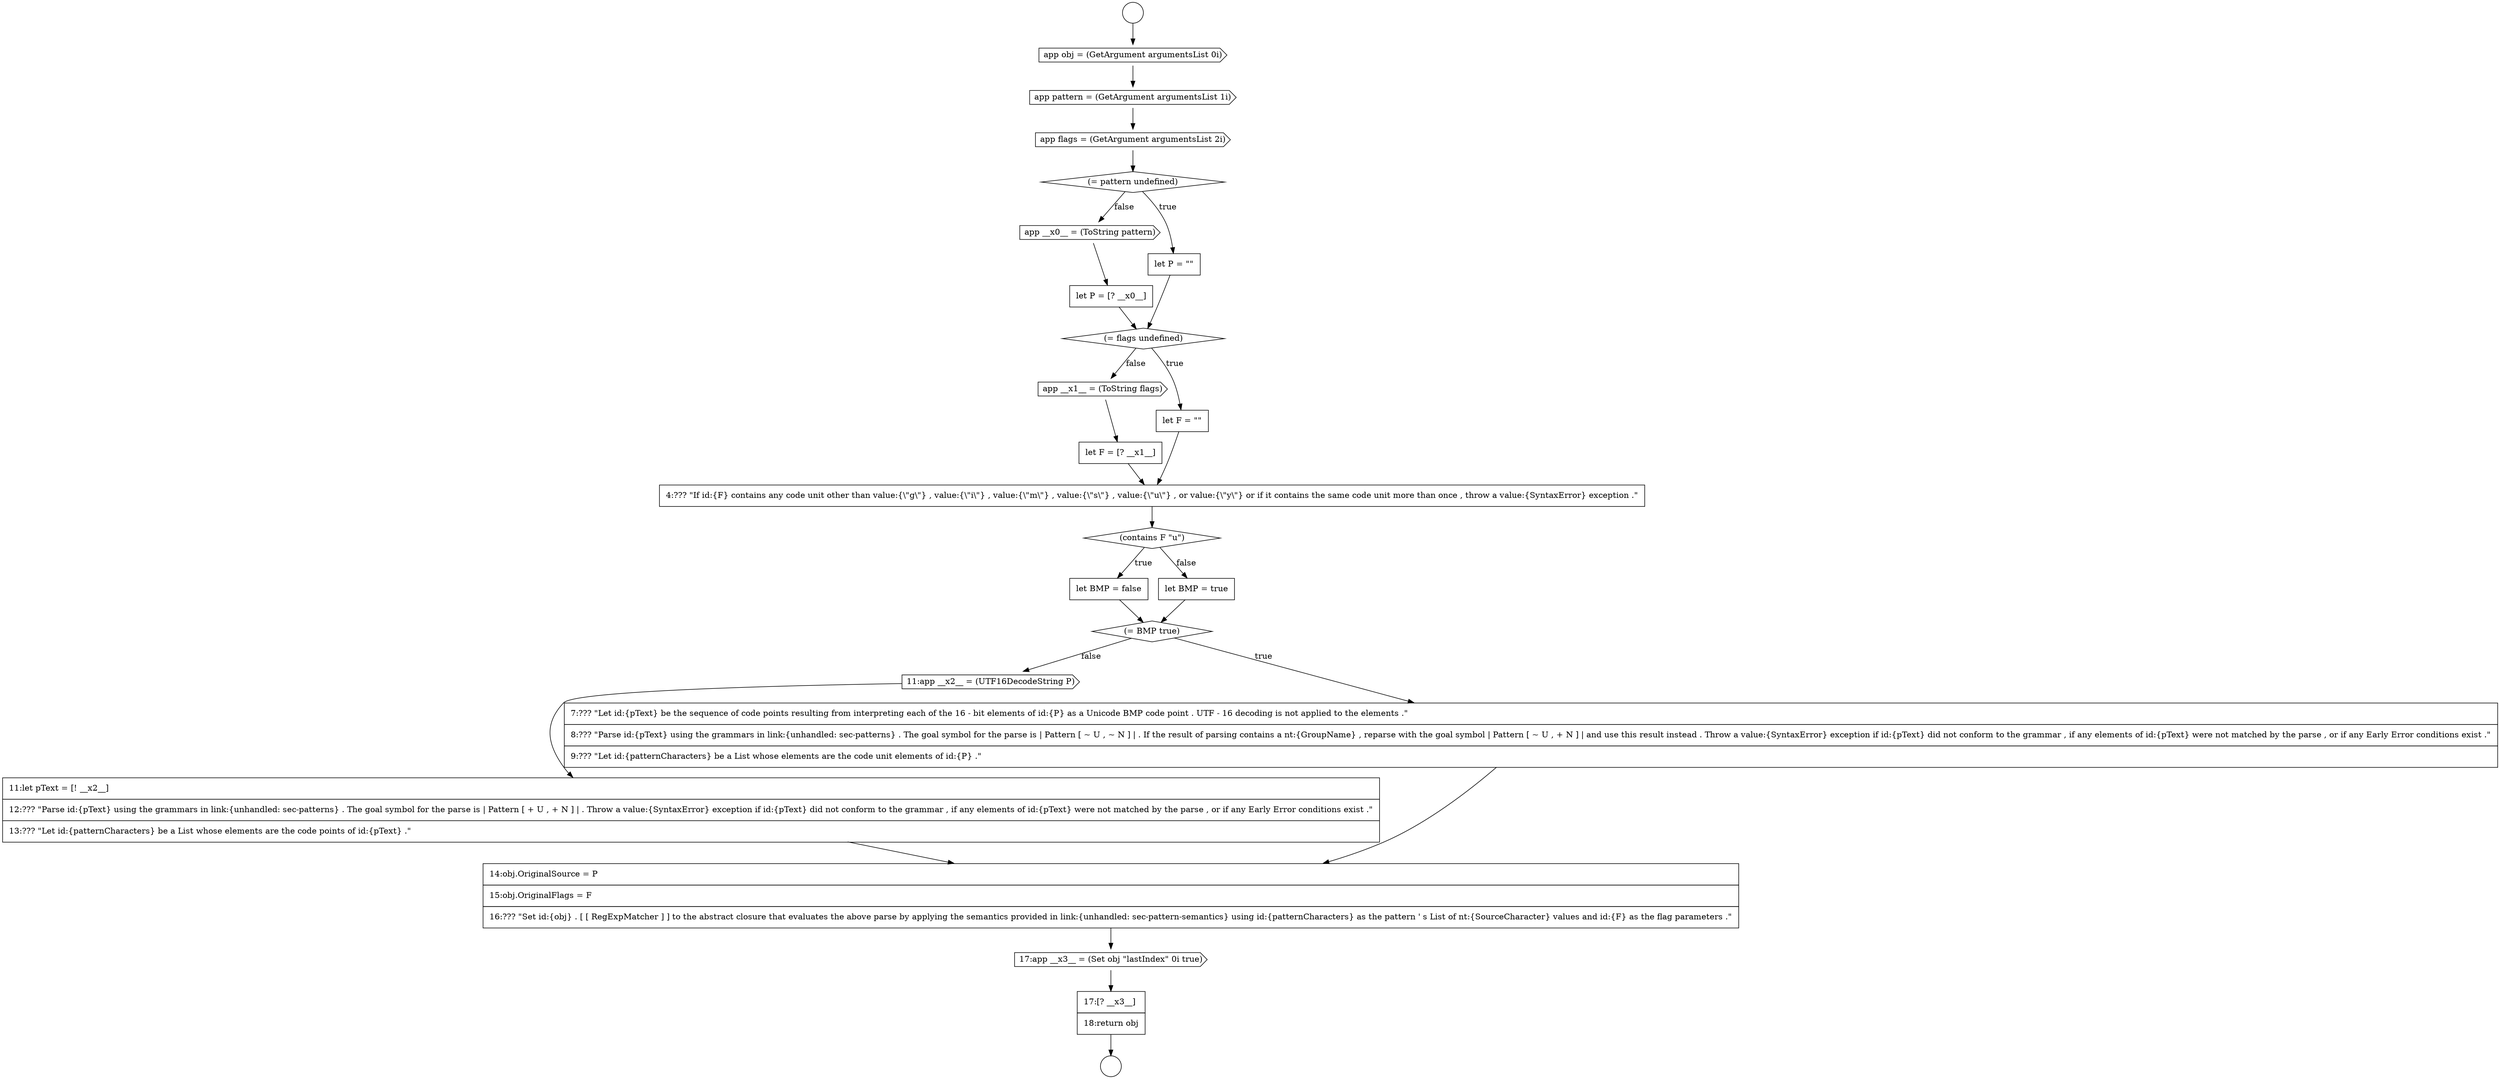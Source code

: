 digraph {
  node14625 [shape=cds, label=<<font color="black">app __x0__ = (ToString pattern)</font>> color="black" fillcolor="white" style=filled]
  node14630 [shape=none, margin=0, label=<<font color="black">
    <table border="0" cellborder="1" cellspacing="0" cellpadding="10">
      <tr><td align="left">let F = [? __x1__]</td></tr>
    </table>
  </font>> color="black" fillcolor="white" style=filled]
  node14633 [shape=none, margin=0, label=<<font color="black">
    <table border="0" cellborder="1" cellspacing="0" cellpadding="10">
      <tr><td align="left">let BMP = false</td></tr>
    </table>
  </font>> color="black" fillcolor="white" style=filled]
  node14629 [shape=cds, label=<<font color="black">app __x1__ = (ToString flags)</font>> color="black" fillcolor="white" style=filled]
  node14623 [shape=diamond, label=<<font color="black">(= pattern undefined)</font>> color="black" fillcolor="white" style=filled]
  node14634 [shape=none, margin=0, label=<<font color="black">
    <table border="0" cellborder="1" cellspacing="0" cellpadding="10">
      <tr><td align="left">let BMP = true</td></tr>
    </table>
  </font>> color="black" fillcolor="white" style=filled]
  node14619 [shape=circle label=" " color="black" fillcolor="white" style=filled]
  node14618 [shape=circle label=" " color="black" fillcolor="white" style=filled]
  node14640 [shape=cds, label=<<font color="black">17:app __x3__ = (Set obj &quot;lastIndex&quot; 0i true)</font>> color="black" fillcolor="white" style=filled]
  node14621 [shape=cds, label=<<font color="black">app pattern = (GetArgument argumentsList 1i)</font>> color="black" fillcolor="white" style=filled]
  node14622 [shape=cds, label=<<font color="black">app flags = (GetArgument argumentsList 2i)</font>> color="black" fillcolor="white" style=filled]
  node14637 [shape=cds, label=<<font color="black">11:app __x2__ = (UTF16DecodeString P)</font>> color="black" fillcolor="white" style=filled]
  node14638 [shape=none, margin=0, label=<<font color="black">
    <table border="0" cellborder="1" cellspacing="0" cellpadding="10">
      <tr><td align="left">11:let pText = [! __x2__]</td></tr>
      <tr><td align="left">12:??? &quot;Parse id:{pText} using the grammars in link:{unhandled: sec-patterns} . The goal symbol for the parse is | Pattern [ + U , + N ] | . Throw a value:{SyntaxError} exception if id:{pText} did not conform to the grammar , if any elements of id:{pText} were not matched by the parse , or if any Early Error conditions exist .&quot;</td></tr>
      <tr><td align="left">13:??? &quot;Let id:{patternCharacters} be a List whose elements are the code points of id:{pText} .&quot;</td></tr>
    </table>
  </font>> color="black" fillcolor="white" style=filled]
  node14620 [shape=cds, label=<<font color="black">app obj = (GetArgument argumentsList 0i)</font>> color="black" fillcolor="white" style=filled]
  node14627 [shape=diamond, label=<<font color="black">(= flags undefined)</font>> color="black" fillcolor="white" style=filled]
  node14632 [shape=diamond, label=<<font color="black">(contains F &quot;u&quot;)</font>> color="black" fillcolor="white" style=filled]
  node14639 [shape=none, margin=0, label=<<font color="black">
    <table border="0" cellborder="1" cellspacing="0" cellpadding="10">
      <tr><td align="left">14:obj.OriginalSource = P</td></tr>
      <tr><td align="left">15:obj.OriginalFlags = F</td></tr>
      <tr><td align="left">16:??? &quot;Set id:{obj} . [ [ RegExpMatcher ] ] to the abstract closure that evaluates the above parse by applying the semantics provided in link:{unhandled: sec-pattern-semantics} using id:{patternCharacters} as the pattern ' s List of nt:{SourceCharacter} values and id:{F} as the flag parameters .&quot;</td></tr>
    </table>
  </font>> color="black" fillcolor="white" style=filled]
  node14628 [shape=none, margin=0, label=<<font color="black">
    <table border="0" cellborder="1" cellspacing="0" cellpadding="10">
      <tr><td align="left">let F = &quot;&quot;</td></tr>
    </table>
  </font>> color="black" fillcolor="white" style=filled]
  node14635 [shape=diamond, label=<<font color="black">(= BMP true)</font>> color="black" fillcolor="white" style=filled]
  node14624 [shape=none, margin=0, label=<<font color="black">
    <table border="0" cellborder="1" cellspacing="0" cellpadding="10">
      <tr><td align="left">let P = &quot;&quot;</td></tr>
    </table>
  </font>> color="black" fillcolor="white" style=filled]
  node14636 [shape=none, margin=0, label=<<font color="black">
    <table border="0" cellborder="1" cellspacing="0" cellpadding="10">
      <tr><td align="left">7:??? &quot;Let id:{pText} be the sequence of code points resulting from interpreting each of the 16 - bit elements of id:{P} as a Unicode BMP code point . UTF - 16 decoding is not applied to the elements .&quot;</td></tr>
      <tr><td align="left">8:??? &quot;Parse id:{pText} using the grammars in link:{unhandled: sec-patterns} . The goal symbol for the parse is | Pattern [ ~ U , ~ N ] | . If the result of parsing contains a nt:{GroupName} , reparse with the goal symbol | Pattern [ ~ U , + N ] | and use this result instead . Throw a value:{SyntaxError} exception if id:{pText} did not conform to the grammar , if any elements of id:{pText} were not matched by the parse , or if any Early Error conditions exist .&quot;</td></tr>
      <tr><td align="left">9:??? &quot;Let id:{patternCharacters} be a List whose elements are the code unit elements of id:{P} .&quot;</td></tr>
    </table>
  </font>> color="black" fillcolor="white" style=filled]
  node14631 [shape=none, margin=0, label=<<font color="black">
    <table border="0" cellborder="1" cellspacing="0" cellpadding="10">
      <tr><td align="left">4:??? &quot;If id:{F} contains any code unit other than value:{\&quot;g\&quot;} , value:{\&quot;i\&quot;} , value:{\&quot;m\&quot;} , value:{\&quot;s\&quot;} , value:{\&quot;u\&quot;} , or value:{\&quot;y\&quot;} or if it contains the same code unit more than once , throw a value:{SyntaxError} exception .&quot;</td></tr>
    </table>
  </font>> color="black" fillcolor="white" style=filled]
  node14641 [shape=none, margin=0, label=<<font color="black">
    <table border="0" cellborder="1" cellspacing="0" cellpadding="10">
      <tr><td align="left">17:[? __x3__]</td></tr>
      <tr><td align="left">18:return obj</td></tr>
    </table>
  </font>> color="black" fillcolor="white" style=filled]
  node14626 [shape=none, margin=0, label=<<font color="black">
    <table border="0" cellborder="1" cellspacing="0" cellpadding="10">
      <tr><td align="left">let P = [? __x0__]</td></tr>
    </table>
  </font>> color="black" fillcolor="white" style=filled]
  node14621 -> node14622 [ color="black"]
  node14620 -> node14621 [ color="black"]
  node14627 -> node14628 [label=<<font color="black">true</font>> color="black"]
  node14627 -> node14629 [label=<<font color="black">false</font>> color="black"]
  node14639 -> node14640 [ color="black"]
  node14623 -> node14624 [label=<<font color="black">true</font>> color="black"]
  node14623 -> node14625 [label=<<font color="black">false</font>> color="black"]
  node14634 -> node14635 [ color="black"]
  node14630 -> node14631 [ color="black"]
  node14636 -> node14639 [ color="black"]
  node14625 -> node14626 [ color="black"]
  node14635 -> node14636 [label=<<font color="black">true</font>> color="black"]
  node14635 -> node14637 [label=<<font color="black">false</font>> color="black"]
  node14632 -> node14633 [label=<<font color="black">true</font>> color="black"]
  node14632 -> node14634 [label=<<font color="black">false</font>> color="black"]
  node14622 -> node14623 [ color="black"]
  node14629 -> node14630 [ color="black"]
  node14631 -> node14632 [ color="black"]
  node14618 -> node14620 [ color="black"]
  node14633 -> node14635 [ color="black"]
  node14628 -> node14631 [ color="black"]
  node14637 -> node14638 [ color="black"]
  node14638 -> node14639 [ color="black"]
  node14641 -> node14619 [ color="black"]
  node14624 -> node14627 [ color="black"]
  node14626 -> node14627 [ color="black"]
  node14640 -> node14641 [ color="black"]
}
